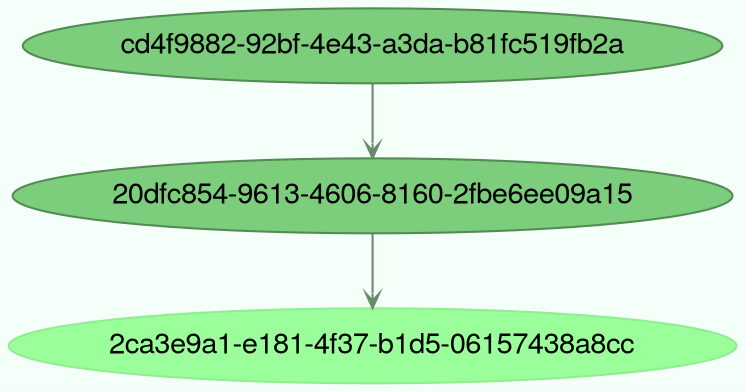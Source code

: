 digraph dependencies {
    graph [shape="oval", arrowhead="vee", style="filled", fontname="HelveticaNeue", bgcolor="mintcream", root="cd4f9882-92bf-4e43-a3da-b81fc519fb2a"]
    "cd4f9882-92bf-4e43-a3da-b81fc519fb2a" [shape="oval", arrowhead="vee", style="filled", fontname="HelveticaNeue", fillcolor="palegreen3", color="palegreen4"]
    "cd4f9882-92bf-4e43-a3da-b81fc519fb2a" -> "20dfc854-9613-4606-8160-2fbe6ee09a15" [shape="oval", arrowhead="vee", style="filled", fontname="HelveticaNeue", color="darkseagreen4", arrowcolor="black", arrowsize="0.7"]
    "20dfc854-9613-4606-8160-2fbe6ee09a15" [shape="oval", arrowhead="vee", style="filled", fontname="HelveticaNeue", fillcolor="palegreen3", color="palegreen4"]
    "20dfc854-9613-4606-8160-2fbe6ee09a15" -> "2ca3e9a1-e181-4f37-b1d5-06157438a8cc" [shape="oval", arrowhead="vee", style="filled", fontname="HelveticaNeue", color="darkseagreen4", arrowcolor="black", arrowsize="0.7"]
    "2ca3e9a1-e181-4f37-b1d5-06157438a8cc" [shape="oval", arrowhead="vee", style="filled", fontname="HelveticaNeue", fillcolor="palegreen1", color="palegreen2"]
}
